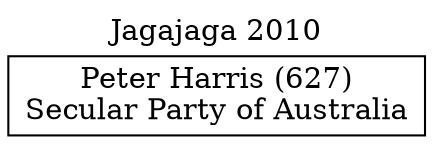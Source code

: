 // House preference flow
digraph "Peter Harris (627)_Jagajaga_2010" {
	graph [label="Jagajaga 2010" labelloc=t mclimit=10]
	node [shape=box]
	"Peter Harris (627)" [label="Peter Harris (627)
Secular Party of Australia"]
}
